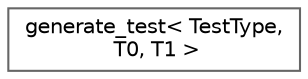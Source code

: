 digraph "类继承关系图"
{
 // LATEX_PDF_SIZE
  bgcolor="transparent";
  edge [fontname=Helvetica,fontsize=10,labelfontname=Helvetica,labelfontsize=10];
  node [fontname=Helvetica,fontsize=10,shape=box,height=0.2,width=0.4];
  rankdir="LR";
  Node0 [id="Node000000",label="generate_test\< TestType,\l T0, T1 \>",height=0.2,width=0.4,color="grey40", fillcolor="white", style="filled",URL="$classgenerate__test_3_01_test_type_00_01_t0_00_01_t1_01_4.html",tooltip=" "];
}
